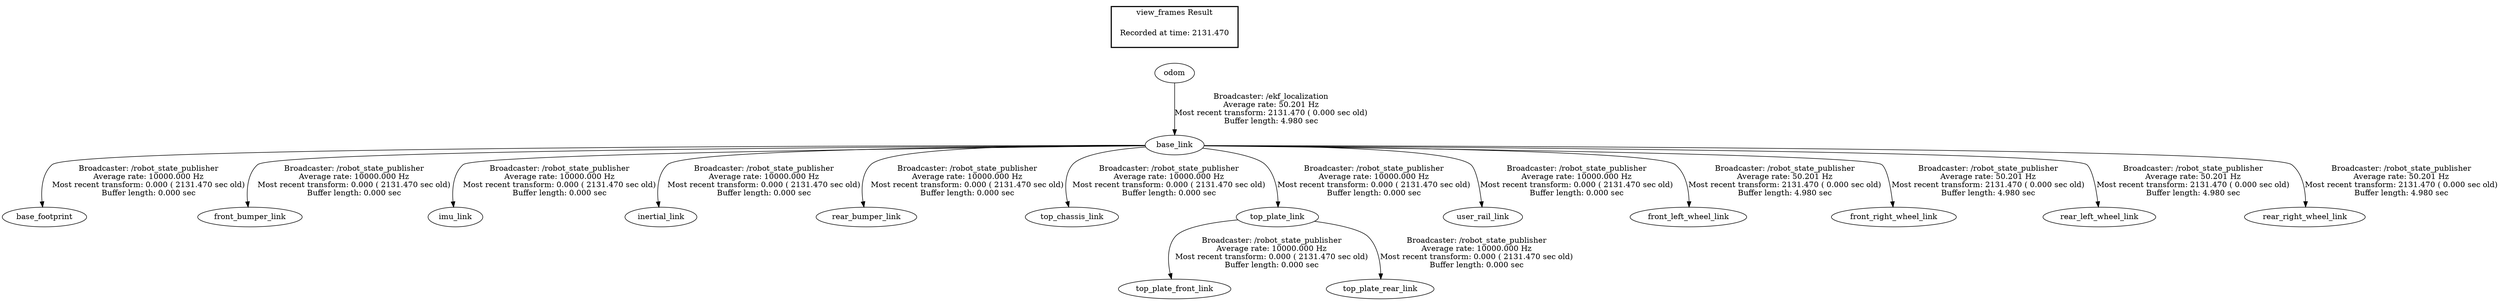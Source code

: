 digraph G {
"base_link" -> "base_footprint"[label="Broadcaster: /robot_state_publisher\nAverage rate: 10000.000 Hz\nMost recent transform: 0.000 ( 2131.470 sec old)\nBuffer length: 0.000 sec\n"];
"odom" -> "base_link"[label="Broadcaster: /ekf_localization\nAverage rate: 50.201 Hz\nMost recent transform: 2131.470 ( 0.000 sec old)\nBuffer length: 4.980 sec\n"];
"base_link" -> "front_bumper_link"[label="Broadcaster: /robot_state_publisher\nAverage rate: 10000.000 Hz\nMost recent transform: 0.000 ( 2131.470 sec old)\nBuffer length: 0.000 sec\n"];
"base_link" -> "imu_link"[label="Broadcaster: /robot_state_publisher\nAverage rate: 10000.000 Hz\nMost recent transform: 0.000 ( 2131.470 sec old)\nBuffer length: 0.000 sec\n"];
"base_link" -> "inertial_link"[label="Broadcaster: /robot_state_publisher\nAverage rate: 10000.000 Hz\nMost recent transform: 0.000 ( 2131.470 sec old)\nBuffer length: 0.000 sec\n"];
"base_link" -> "rear_bumper_link"[label="Broadcaster: /robot_state_publisher\nAverage rate: 10000.000 Hz\nMost recent transform: 0.000 ( 2131.470 sec old)\nBuffer length: 0.000 sec\n"];
"base_link" -> "top_chassis_link"[label="Broadcaster: /robot_state_publisher\nAverage rate: 10000.000 Hz\nMost recent transform: 0.000 ( 2131.470 sec old)\nBuffer length: 0.000 sec\n"];
"top_plate_link" -> "top_plate_front_link"[label="Broadcaster: /robot_state_publisher\nAverage rate: 10000.000 Hz\nMost recent transform: 0.000 ( 2131.470 sec old)\nBuffer length: 0.000 sec\n"];
"base_link" -> "top_plate_link"[label="Broadcaster: /robot_state_publisher\nAverage rate: 10000.000 Hz\nMost recent transform: 0.000 ( 2131.470 sec old)\nBuffer length: 0.000 sec\n"];
"top_plate_link" -> "top_plate_rear_link"[label="Broadcaster: /robot_state_publisher\nAverage rate: 10000.000 Hz\nMost recent transform: 0.000 ( 2131.470 sec old)\nBuffer length: 0.000 sec\n"];
"base_link" -> "user_rail_link"[label="Broadcaster: /robot_state_publisher\nAverage rate: 10000.000 Hz\nMost recent transform: 0.000 ( 2131.470 sec old)\nBuffer length: 0.000 sec\n"];
"base_link" -> "front_left_wheel_link"[label="Broadcaster: /robot_state_publisher\nAverage rate: 50.201 Hz\nMost recent transform: 2131.470 ( 0.000 sec old)\nBuffer length: 4.980 sec\n"];
"base_link" -> "front_right_wheel_link"[label="Broadcaster: /robot_state_publisher\nAverage rate: 50.201 Hz\nMost recent transform: 2131.470 ( 0.000 sec old)\nBuffer length: 4.980 sec\n"];
"base_link" -> "rear_left_wheel_link"[label="Broadcaster: /robot_state_publisher\nAverage rate: 50.201 Hz\nMost recent transform: 2131.470 ( 0.000 sec old)\nBuffer length: 4.980 sec\n"];
"base_link" -> "rear_right_wheel_link"[label="Broadcaster: /robot_state_publisher\nAverage rate: 50.201 Hz\nMost recent transform: 2131.470 ( 0.000 sec old)\nBuffer length: 4.980 sec\n"];
edge [style=invis];
 subgraph cluster_legend { style=bold; color=black; label ="view_frames Result";
"Recorded at time: 2131.470"[ shape=plaintext ] ;
 }->"odom";
}